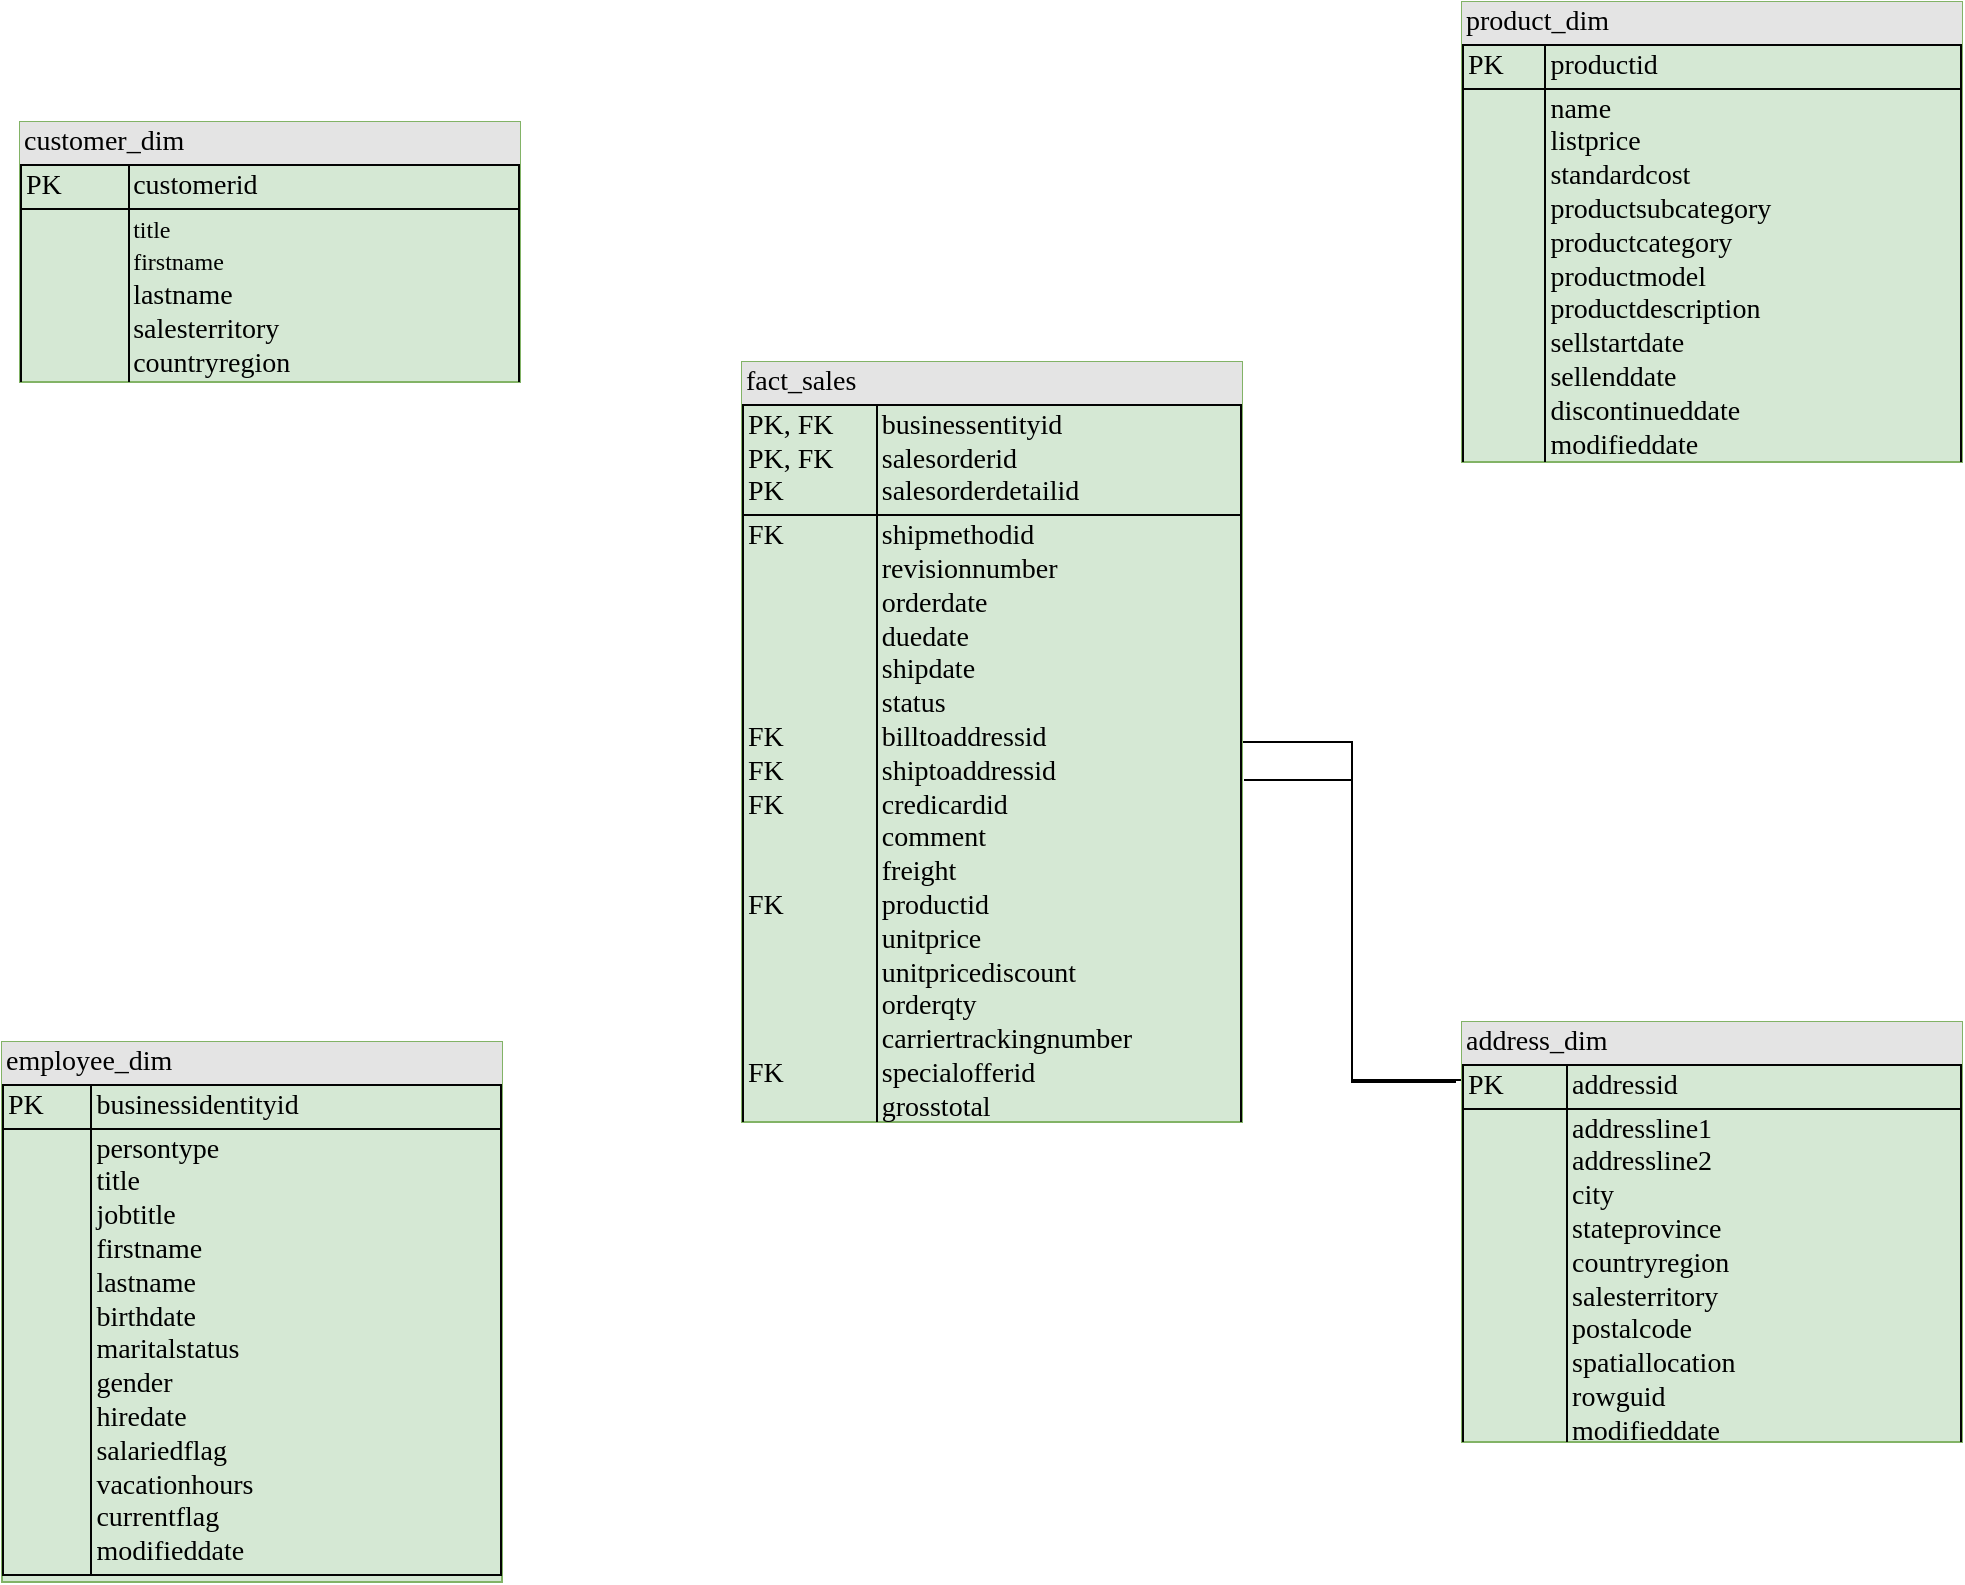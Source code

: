 <mxfile version="20.0.1" type="github" pages="6">
  <diagram id="7i2YXdxyDP5vVvok3a8F" name="dw_model">
    <mxGraphModel dx="1422" dy="793" grid="1" gridSize="10" guides="1" tooltips="1" connect="1" arrows="1" fold="1" page="1" pageScale="1" pageWidth="827" pageHeight="1169" math="0" shadow="0">
      <root>
        <mxCell id="0" />
        <mxCell id="1" parent="0" />
        <mxCell id="5mQe82SoM1vESO0pK0p1-2" style="edgeStyle=orthogonalEdgeStyle;rounded=0;orthogonalLoop=1;jettySize=auto;html=1;exitX=1;exitY=0.5;exitDx=0;exitDy=0;entryX=0.004;entryY=0.138;entryDx=0;entryDy=0;entryPerimeter=0;fontSize=14;startArrow=none;startFill=0;endArrow=none;endFill=0;" edge="1" parent="1" source="sbc65mdstv4Y8pkp117e-1" target="Qaw760M98UBKrnK3fbL7-1">
          <mxGeometry relative="1" as="geometry" />
        </mxCell>
        <mxCell id="5mQe82SoM1vESO0pK0p1-3" style="edgeStyle=orthogonalEdgeStyle;rounded=0;orthogonalLoop=1;jettySize=auto;html=1;exitX=1.004;exitY=0.55;exitDx=0;exitDy=0;entryX=-0.012;entryY=0.143;entryDx=0;entryDy=0;entryPerimeter=0;fontSize=14;startArrow=none;startFill=0;endArrow=none;endFill=0;exitPerimeter=0;" edge="1" parent="1" source="sbc65mdstv4Y8pkp117e-1" target="Qaw760M98UBKrnK3fbL7-1">
          <mxGeometry relative="1" as="geometry" />
        </mxCell>
        <mxCell id="sbc65mdstv4Y8pkp117e-1" value="&lt;div style=&quot;box-sizing: border-box; width: 100%; background: rgb(228, 228, 228); padding: 2px; font-size: 14px;&quot;&gt;fact_sales&lt;/div&gt;&lt;table border=&quot;1&quot; style=&quot;width: 100%; font-size: 14px; border: 1px solid rgb(3, 3, 3); border-collapse: collapse;&quot; cellpadding=&quot;2&quot; cellspacing=&quot;0&quot;&gt;&lt;tbody style=&quot;font-size: 14px;&quot;&gt;&lt;tr style=&quot;font-size: 14px;&quot;&gt;&lt;td style=&quot;font-size: 14px;&quot;&gt;PK, FK&lt;br&gt;PK, FK&lt;br&gt;PK&lt;/td&gt;&lt;td style=&quot;font-size: 14px;&quot;&gt;businessentityid&lt;br&gt;salesorderid&lt;br&gt;salesorderdetailid&lt;/td&gt;&lt;/tr&gt;&lt;tr style=&quot;font-size: 14px;&quot;&gt;&lt;td style=&quot;font-size: 14px;&quot;&gt;FK&lt;br&gt;&lt;br&gt;&lt;br&gt;&lt;br&gt;&lt;br&gt;&lt;br&gt;FK&lt;br&gt;FK&lt;br&gt;FK&lt;br&gt;&lt;br&gt;&lt;br&gt;FK&lt;br&gt;&lt;br&gt;&lt;br&gt;&lt;br&gt;&lt;br&gt;FK&lt;br&gt;&lt;br style=&quot;font-size: 14px;&quot;&gt;&lt;/td&gt;&lt;td style=&quot;font-size: 14px;&quot;&gt;shipmethodid&lt;br&gt;revisionnumber&lt;br&gt;orderdate&lt;br&gt;duedate&lt;br&gt;shipdate&lt;br&gt;status&lt;br&gt;billtoaddressid&lt;br&gt;shiptoaddressid&lt;br&gt;credicardid&lt;br&gt;comment&lt;br&gt;freight&lt;br&gt;productid&lt;br&gt;unitprice&lt;br&gt;unitpricediscount&lt;br&gt;orderqty&lt;br&gt;carriertrackingnumber&lt;br&gt;specialofferid&lt;br&gt;grosstotal&lt;/td&gt;&lt;/tr&gt;&lt;/tbody&gt;&lt;/table&gt;" style="verticalAlign=top;align=left;overflow=fill;html=1;rounded=0;shadow=0;comic=0;labelBackgroundColor=none;strokeWidth=1;fontFamily=Verdana;fontSize=14;fillColor=#d5e8d4;strokeColor=#82b366;" vertex="1" parent="1">
          <mxGeometry x="400" y="410" width="250" height="380" as="geometry" />
        </mxCell>
        <mxCell id="zA7OyIetKaLUHVpCnDL3-1" value="&lt;div style=&quot;box-sizing: border-box; width: 100%; background: rgb(228, 228, 228); padding: 2px; font-size: 14px;&quot;&gt;product_dim&lt;/div&gt;&lt;table border=&quot;1&quot; style=&quot;width: 100%; font-size: 14px; border: 1px solid rgb(3, 3, 3); border-collapse: collapse;&quot; cellpadding=&quot;2&quot; cellspacing=&quot;0&quot;&gt;&lt;tbody style=&quot;font-size: 14px;&quot;&gt;&lt;tr style=&quot;font-size: 14px;&quot;&gt;&lt;td style=&quot;font-size: 14px;&quot;&gt;PK&lt;/td&gt;&lt;td style=&quot;font-size: 14px;&quot;&gt;productid&lt;/td&gt;&lt;/tr&gt;&lt;tr style=&quot;font-size: 14px;&quot;&gt;&lt;td style=&quot;font-size: 14px;&quot;&gt;&lt;br style=&quot;font-size: 14px;&quot;&gt;&lt;/td&gt;&lt;td style=&quot;font-size: 14px;&quot;&gt;name&lt;br style=&quot;font-size: 14px;&quot;&gt;listprice&lt;br style=&quot;font-size: 14px;&quot;&gt;standardcost&lt;br style=&quot;font-size: 14px;&quot;&gt;productsubcategory&lt;br style=&quot;font-size: 14px;&quot;&gt;productcategory&lt;br style=&quot;font-size: 14px;&quot;&gt;productmodel&lt;br style=&quot;font-size: 14px;&quot;&gt;productdescription&lt;br style=&quot;font-size: 14px;&quot;&gt;sellstartdate&lt;br style=&quot;font-size: 14px;&quot;&gt;sellenddate&lt;br style=&quot;font-size: 14px;&quot;&gt;discontinueddate&lt;br style=&quot;font-size: 14px;&quot;&gt;modifieddate&lt;/td&gt;&lt;/tr&gt;&lt;/tbody&gt;&lt;/table&gt;" style="verticalAlign=top;align=left;overflow=fill;html=1;rounded=0;shadow=0;comic=0;labelBackgroundColor=none;strokeWidth=1;fontFamily=Verdana;fontSize=14;fillColor=#d5e8d4;strokeColor=#82b366;" vertex="1" parent="1">
          <mxGeometry x="760" y="230" width="250" height="230" as="geometry" />
        </mxCell>
        <mxCell id="Qaw760M98UBKrnK3fbL7-1" value="&lt;div style=&quot;box-sizing: border-box; width: 100%; background: rgb(228, 228, 228); padding: 2px; font-size: 14px;&quot;&gt;address_dim&lt;/div&gt;&lt;table border=&quot;1&quot; style=&quot;width: 100%; font-size: 14px; border: 1px solid rgb(3, 3, 3); border-collapse: collapse;&quot; cellpadding=&quot;2&quot; cellspacing=&quot;0&quot;&gt;&lt;tbody style=&quot;font-size: 14px;&quot;&gt;&lt;tr style=&quot;font-size: 14px;&quot;&gt;&lt;td style=&quot;font-size: 14px;&quot;&gt;PK&lt;/td&gt;&lt;td style=&quot;font-size: 14px;&quot;&gt;addressid&lt;/td&gt;&lt;/tr&gt;&lt;tr style=&quot;font-size: 14px;&quot;&gt;&lt;td style=&quot;font-size: 14px;&quot;&gt;&lt;br style=&quot;font-size: 14px;&quot;&gt;&lt;/td&gt;&lt;td style=&quot;font-size: 14px;&quot;&gt;&lt;span style=&quot;font-size: 14px;&quot;&gt;addressline1&lt;/span&gt;&lt;br style=&quot;font-size: 14px;&quot;&gt;&lt;span style=&quot;font-size: 14px;&quot;&gt;addressline2&lt;/span&gt;&lt;br style=&quot;font-size: 14px;&quot;&gt;&lt;span style=&quot;font-size: 14px;&quot;&gt;city&lt;/span&gt;&lt;br style=&quot;font-size: 14px;&quot;&gt;&lt;span style=&quot;font-size: 14px;&quot;&gt;stateprovince&lt;br style=&quot;font-size: 14px;&quot;&gt;&lt;/span&gt;countryregion&lt;br style=&quot;font-size: 14px;&quot;&gt;salesterritory&lt;br style=&quot;font-size: 14px;&quot;&gt;&lt;span style=&quot;font-size: 14px;&quot;&gt;postalcode&lt;/span&gt;&lt;br style=&quot;font-size: 14px;&quot;&gt;&lt;span style=&quot;font-size: 14px;&quot;&gt;spatiallocation&lt;/span&gt;&lt;br style=&quot;font-size: 14px;&quot;&gt;&lt;span style=&quot;font-size: 14px;&quot;&gt;rowguid&lt;/span&gt;&lt;br style=&quot;font-size: 14px;&quot;&gt;&lt;span style=&quot;font-size: 14px;&quot;&gt;modifieddate&lt;/span&gt;&lt;br style=&quot;font-size: 14px;&quot;&gt;&lt;/td&gt;&lt;/tr&gt;&lt;/tbody&gt;&lt;/table&gt;" style="verticalAlign=top;align=left;overflow=fill;html=1;rounded=0;shadow=0;comic=0;labelBackgroundColor=none;strokeWidth=1;fontFamily=Verdana;fontSize=14;fillColor=#d5e8d4;strokeColor=#82b366;" vertex="1" parent="1">
          <mxGeometry x="760" y="740" width="250" height="210" as="geometry" />
        </mxCell>
        <mxCell id="pqoxpvUDeU4lImLhK4yj-1" value="&lt;div style=&quot;box-sizing: border-box; width: 100%; background: rgb(228, 228, 228); padding: 2px; font-size: 14px;&quot;&gt;customer_dim&lt;/div&gt;&lt;table border=&quot;1&quot; style=&quot;width: 100%; font-size: 14px; border: 1px solid rgb(3, 3, 3); border-collapse: collapse;&quot; cellpadding=&quot;2&quot; cellspacing=&quot;0&quot;&gt;&lt;tbody style=&quot;font-size: 14px;&quot;&gt;&lt;tr style=&quot;font-size: 14px;&quot;&gt;&lt;td style=&quot;font-size: 14px;&quot;&gt;PK&lt;/td&gt;&lt;td style=&quot;font-size: 14px;&quot;&gt;customerid&lt;br&gt;&lt;/td&gt;&lt;/tr&gt;&lt;tr style=&quot;font-size: 14px;&quot;&gt;&lt;td style=&quot;font-size: 14px;&quot;&gt;&lt;br style=&quot;font-size: 14px;&quot;&gt;&lt;/td&gt;&lt;td style=&quot;font-size: 14px;&quot;&gt;&lt;span style=&quot;font-size: 12px;&quot;&gt;title&lt;br&gt;firstname&lt;br&gt;&lt;/span&gt;lastname&lt;br&gt;salesterritory&lt;br&gt;countryregion&lt;br&gt;&lt;/td&gt;&lt;/tr&gt;&lt;/tbody&gt;&lt;/table&gt;" style="verticalAlign=top;align=left;overflow=fill;html=1;rounded=0;shadow=0;comic=0;labelBackgroundColor=none;strokeWidth=1;fontFamily=Verdana;fontSize=14;fillColor=#d5e8d4;strokeColor=#82b366;" vertex="1" parent="1">
          <mxGeometry x="39" y="290" width="250" height="130" as="geometry" />
        </mxCell>
        <mxCell id="5mQe82SoM1vESO0pK0p1-1" value="&lt;div style=&quot;box-sizing: border-box; width: 100%; background: rgb(228, 228, 228); padding: 2px; font-size: 14px;&quot;&gt;employee_dim&lt;/div&gt;&lt;table border=&quot;1&quot; style=&quot;width: 100%; font-size: 14px; border: 1px solid rgb(3, 3, 3); border-collapse: collapse;&quot; cellpadding=&quot;2&quot; cellspacing=&quot;0&quot;&gt;&lt;tbody style=&quot;font-size: 14px;&quot;&gt;&lt;tr style=&quot;font-size: 14px;&quot;&gt;&lt;td style=&quot;font-size: 14px;&quot;&gt;PK&lt;/td&gt;&lt;td style=&quot;font-size: 14px;&quot;&gt;businessidentityid&lt;/td&gt;&lt;/tr&gt;&lt;tr style=&quot;font-size: 14px;&quot;&gt;&lt;td style=&quot;font-size: 14px;&quot;&gt;&lt;br style=&quot;font-size: 14px;&quot;&gt;&lt;/td&gt;&lt;td style=&quot;font-size: 14px;&quot;&gt;persontype&lt;br&gt;title&lt;br&gt;jobtitle&lt;br&gt;firstname&lt;br&gt;lastname&lt;br&gt;birthdate&lt;br&gt;maritalstatus&lt;br&gt;gender&lt;br&gt;hiredate&lt;br&gt;salariedflag&lt;br&gt;vacationhours&lt;br&gt;currentflag&lt;br&gt;modifieddate&lt;/td&gt;&lt;/tr&gt;&lt;/tbody&gt;&lt;/table&gt;" style="verticalAlign=top;align=left;overflow=fill;html=1;rounded=0;shadow=0;comic=0;labelBackgroundColor=none;strokeWidth=1;fontFamily=Verdana;fontSize=14;fillColor=#d5e8d4;strokeColor=#82b366;" vertex="1" parent="1">
          <mxGeometry x="30" y="750" width="250" height="270" as="geometry" />
        </mxCell>
      </root>
    </mxGraphModel>
  </diagram>
  <diagram id="f673il35fjjtFXYGMTFK" name="sales_fact_model">
    <mxGraphModel dx="1422" dy="793" grid="1" gridSize="10" guides="1" tooltips="1" connect="1" arrows="1" fold="1" page="1" pageScale="1" pageWidth="827" pageHeight="1169" math="0" shadow="0">
      <root>
        <mxCell id="0" />
        <mxCell id="1" parent="0" />
        <mxCell id="kdSiMN_LDuRxoqMP1NfE-3" style="edgeStyle=orthogonalEdgeStyle;rounded=0;orthogonalLoop=1;jettySize=auto;html=1;exitX=1.014;exitY=0.11;exitDx=0;exitDy=0;entryX=0.005;entryY=0.215;entryDx=0;entryDy=0;entryPerimeter=0;fontSize=14;startArrow=none;startFill=0;endArrow=none;endFill=0;exitPerimeter=0;" edge="1" parent="1" source="kdSiMN_LDuRxoqMP1NfE-1" target="kdSiMN_LDuRxoqMP1NfE-2">
          <mxGeometry relative="1" as="geometry" />
        </mxCell>
        <mxCell id="kdSiMN_LDuRxoqMP1NfE-1" value="&lt;div style=&quot;box-sizing: border-box ; width: 100% ; background: #e4e4e4 ; padding: 2px&quot;&gt;sales.salesorderheader&lt;/div&gt;&lt;table border=&quot;1&quot; style=&quot;width: 100%; font-size: 1em; border: 1px solid rgb(3, 3, 3); border-collapse: collapse;&quot; cellpadding=&quot;2&quot; cellspacing=&quot;0&quot;&gt;&lt;tbody&gt;&lt;tr&gt;&lt;td&gt;PK, FK&lt;br&gt;PK&lt;/td&gt;&lt;td&gt;businessentityid&lt;br&gt;salesorderid&lt;/td&gt;&lt;/tr&gt;&lt;tr&gt;&lt;td&gt;FK&lt;br&gt;&lt;br&gt;&lt;br&gt;&lt;br&gt;&lt;br&gt;&lt;br&gt;&lt;br&gt;&lt;br&gt;&lt;br&gt;&lt;br&gt;FK&lt;br&gt;FK&lt;br&gt;FK&lt;br&gt;FK&lt;br&gt;&lt;br&gt;FK&lt;br&gt;&lt;br&gt;&lt;br&gt;&lt;br&gt;&lt;br&gt;&lt;br&gt;&lt;br&gt;&lt;br&gt;&lt;/td&gt;&lt;td&gt;shipmethodid&lt;br&gt;revisionnumber&lt;br&gt;orderdate&lt;br&gt;duedate&lt;br&gt;shipdate&lt;br&gt;status&lt;br&gt;onlineorderflag&lt;br&gt;salesordernumber&lt;br&gt;purchaseordernumber&lt;br&gt;accountnumber&lt;br&gt;territoryid&lt;br&gt;billtoaddressid&lt;br&gt;shiptoaddressid&lt;br&gt;creditcardid&lt;br&gt;creditcardapprovalcode&lt;br&gt;currencyrateid&lt;br&gt;subtotal&lt;br&gt;taxamt&lt;br&gt;freight&lt;br&gt;totaldue&lt;br&gt;comment&lt;br&gt;rowguid&lt;br&gt;modifieddate&lt;/td&gt;&lt;/tr&gt;&lt;/tbody&gt;&lt;/table&gt;" style="verticalAlign=top;align=left;overflow=fill;html=1;rounded=0;shadow=0;comic=0;labelBackgroundColor=none;strokeWidth=1;fontFamily=Verdana;fontSize=12;strokeColor=#141414;" vertex="1" parent="1">
          <mxGeometry x="130" y="40" width="220" height="390" as="geometry" />
        </mxCell>
        <mxCell id="kdSiMN_LDuRxoqMP1NfE-2" value="&lt;div style=&quot;box-sizing: border-box ; width: 100% ; background: #e4e4e4 ; padding: 2px&quot;&gt;sales.salesorderdetail&lt;/div&gt;&lt;table border=&quot;1&quot; style=&quot;width: 100%; font-size: 1em; border: 1px solid rgb(3, 3, 3); border-collapse: collapse;&quot; cellpadding=&quot;2&quot; cellspacing=&quot;0&quot;&gt;&lt;tbody&gt;&lt;tr&gt;&lt;td&gt;PK, FK&lt;br&gt;PK&lt;br&gt;PK&lt;/td&gt;&lt;td&gt;businessentityid&lt;br&gt;salesorderid&lt;br&gt;salesorderdetailid&lt;/td&gt;&lt;/tr&gt;&lt;tr&gt;&lt;td&gt;&lt;br&gt;&lt;br&gt;FK&lt;br&gt;FK&lt;br&gt;&lt;br&gt;&lt;br&gt;&lt;br&gt;&lt;br&gt;&lt;br&gt;&lt;/td&gt;&lt;td&gt;carriertrackingnumber&lt;br&gt;orderqty&lt;br&gt;productid&lt;br&gt;specialofferid&lt;br&gt;unitprice&lt;br&gt;unitpricediscount&lt;br&gt;linetotal&lt;br&gt;rowguid&lt;br&gt;modifieddate&lt;/td&gt;&lt;/tr&gt;&lt;/tbody&gt;&lt;/table&gt;" style="verticalAlign=top;align=left;overflow=fill;html=1;rounded=0;shadow=0;comic=0;labelBackgroundColor=none;strokeWidth=1;fontFamily=Verdana;fontSize=12;strokeColor=#141414;" vertex="1" parent="1">
          <mxGeometry x="454" y="40" width="220" height="200" as="geometry" />
        </mxCell>
        <mxCell id="muc1ND_pfqGxMSMx3n1H-1" value="" style="shape=flexArrow;endArrow=classic;html=1;rounded=0;endWidth=64;endSize=26;width=106;fillColor=#dae8fc;strokeColor=#6c8ebf;" edge="1" parent="1">
          <mxGeometry width="50" height="50" relative="1" as="geometry">
            <mxPoint x="420" y="380" as="sourcePoint" />
            <mxPoint x="420" y="520" as="targetPoint" />
          </mxGeometry>
        </mxCell>
        <mxCell id="muc1ND_pfqGxMSMx3n1H-2" value="Denormalization" style="edgeLabel;html=1;align=center;verticalAlign=middle;resizable=0;points=[];fontSize=14;labelBackgroundColor=none;" vertex="1" connectable="0" parent="muc1ND_pfqGxMSMx3n1H-1">
          <mxGeometry x="-0.329" y="-7" relative="1" as="geometry">
            <mxPoint x="8" y="-7" as="offset" />
          </mxGeometry>
        </mxCell>
        <mxCell id="3E9XdY5ioY6PUKBJ5uAE-1" value="&lt;div style=&quot;box-sizing: border-box; width: 100%; background: rgb(228, 228, 228); padding: 2px; font-size: 14px;&quot;&gt;fact_sales&lt;/div&gt;&lt;table border=&quot;1&quot; style=&quot;width: 100%; font-size: 14px; border: 1px solid rgb(3, 3, 3); border-collapse: collapse;&quot; cellpadding=&quot;2&quot; cellspacing=&quot;0&quot;&gt;&lt;tbody style=&quot;font-size: 14px;&quot;&gt;&lt;tr style=&quot;font-size: 14px;&quot;&gt;&lt;td style=&quot;font-size: 14px;&quot;&gt;PK, FK&lt;br&gt;PK, FK&lt;br&gt;PK&lt;/td&gt;&lt;td style=&quot;font-size: 14px;&quot;&gt;businessentityid&lt;br&gt;salesorderid&lt;br&gt;salesorderdetailid&lt;/td&gt;&lt;/tr&gt;&lt;tr style=&quot;font-size: 14px;&quot;&gt;&lt;td style=&quot;font-size: 14px;&quot;&gt;FK&lt;br&gt;&lt;br&gt;&lt;br&gt;&lt;br&gt;&lt;br&gt;&lt;br&gt;FK&lt;br&gt;FK&lt;br&gt;FK&lt;br&gt;FK&lt;br&gt;&lt;br&gt;&lt;br&gt;FK&lt;br&gt;&lt;br&gt;&lt;br&gt;&lt;br&gt;&lt;br&gt;FK&lt;br&gt;&lt;br style=&quot;font-size: 14px;&quot;&gt;&lt;/td&gt;&lt;td style=&quot;font-size: 14px;&quot;&gt;shipmethodid&lt;br&gt;revisionnumber&lt;br&gt;orderdate&lt;br&gt;duedate&lt;br&gt;shipdate&lt;br&gt;status&lt;br&gt;territoryid&lt;br&gt;billtoaddressid&lt;br&gt;shiptoaddressid&lt;br&gt;credicardid&lt;br&gt;comment&lt;br&gt;freight&lt;br&gt;productid&lt;br&gt;unitprice&lt;br&gt;unitpricediscount&lt;br&gt;orderqty&lt;br&gt;carriertrackingnumber&lt;br&gt;specialofferid&lt;br&gt;grosstotal&lt;/td&gt;&lt;/tr&gt;&lt;/tbody&gt;&lt;/table&gt;" style="verticalAlign=top;align=left;overflow=fill;html=1;rounded=0;shadow=0;comic=0;labelBackgroundColor=none;strokeWidth=1;fontFamily=Verdana;fontSize=14;fillColor=#d5e8d4;strokeColor=#82b366;" vertex="1" parent="1">
          <mxGeometry x="289" y="580" width="250" height="400" as="geometry" />
        </mxCell>
      </root>
    </mxGraphModel>
  </diagram>
  <diagram name="product_denormalization" id="2ca16b54-16f6-2749-3443-fa8db7711227">
    <mxGraphModel dx="1422" dy="793" grid="1" gridSize="10" guides="1" tooltips="1" connect="1" arrows="1" fold="1" page="1" pageScale="1" pageWidth="1100" pageHeight="850" background="none" math="0" shadow="0">
      <root>
        <mxCell id="0" />
        <mxCell id="1" parent="0" />
        <mxCell id="jCXSHF31f1DGIERjWWqb-10" style="edgeStyle=orthogonalEdgeStyle;rounded=0;orthogonalLoop=1;jettySize=auto;html=1;exitX=1;exitY=0.75;exitDx=0;exitDy=0;entryX=0;entryY=0.25;entryDx=0;entryDy=0;startArrow=ERmany;startFill=0;endArrow=none;endFill=0;" parent="1" source="2ed32ef02a7f4228-8" target="jCXSHF31f1DGIERjWWqb-9" edge="1">
          <mxGeometry relative="1" as="geometry" />
        </mxCell>
        <mxCell id="jCXSHF31f1DGIERjWWqb-17" value="" style="edgeStyle=orthogonalEdgeStyle;rounded=0;orthogonalLoop=1;jettySize=auto;html=1;startArrow=ERmany;startFill=0;endArrow=none;endFill=0;exitX=1.009;exitY=0.779;exitDx=0;exitDy=0;exitPerimeter=0;entryX=-0.018;entryY=0.077;entryDx=0;entryDy=0;entryPerimeter=0;" parent="1" source="2ed32ef02a7f4228-8" target="jCXSHF31f1DGIERjWWqb-16" edge="1">
          <mxGeometry relative="1" as="geometry" />
        </mxCell>
        <mxCell id="2ed32ef02a7f4228-8" value="&lt;div style=&quot;box-sizing: border-box ; width: 100% ; background: #e4e4e4 ; padding: 2px&quot;&gt;production.product&lt;/div&gt;&lt;table border=&quot;1&quot; style=&quot;width: 100%; font-size: 1em; border: 1px solid rgb(3, 3, 3); border-collapse: collapse;&quot; cellpadding=&quot;2&quot; cellspacing=&quot;0&quot;&gt;&lt;tbody&gt;&lt;tr&gt;&lt;td&gt;PK&lt;/td&gt;&lt;td&gt;productid&lt;/td&gt;&lt;/tr&gt;&lt;tr&gt;&lt;td&gt;&lt;br&gt;&lt;br&gt;&lt;br&gt;&lt;br&gt;&lt;br&gt;&lt;br&gt;FK&lt;br&gt;FK&lt;br&gt;&lt;br&gt;&lt;br&gt;&lt;br&gt;&lt;br&gt;FK&lt;br&gt;FK&lt;/td&gt;&lt;td&gt;name&lt;br&gt;productnumber&lt;br&gt;makeflag&lt;br&gt;finishedgoodsflag&lt;br&gt;color&lt;br&gt;safetystocklevel&lt;br&gt;reorderpoint&lt;br&gt;standardcost&lt;br&gt;listprice&lt;br&gt;size&lt;br&gt;weight&lt;br&gt;sizeunitmeasurecode&lt;br&gt;weightunitmeasurecode&lt;br&gt;daystomanufacture&lt;br&gt;productline&lt;br&gt;class&lt;br&gt;style&lt;br&gt;productsubcategoryid&lt;br&gt;productmodelid&lt;br&gt;sellstartdate&lt;br&gt;sellenddate&lt;br&gt;discontinueddate&lt;br&gt;rowguid&lt;br&gt;modifieddate&lt;/td&gt;&lt;/tr&gt;&lt;/tbody&gt;&lt;/table&gt;" style="verticalAlign=top;align=left;overflow=fill;html=1;rounded=0;shadow=0;comic=0;labelBackgroundColor=none;strokeWidth=1;fontFamily=Verdana;fontSize=12;strokeColor=#141414;" parent="1" vertex="1">
          <mxGeometry y="110" width="220" height="390" as="geometry" />
        </mxCell>
        <mxCell id="jCXSHF31f1DGIERjWWqb-14" value="" style="edgeStyle=orthogonalEdgeStyle;rounded=0;orthogonalLoop=1;jettySize=auto;html=1;startArrow=ERmany;startFill=0;endArrow=none;endFill=0;entryX=0;entryY=0.25;entryDx=0;entryDy=0;exitX=0;exitY=0.5;exitDx=0;exitDy=0;" parent="1" source="jCXSHF31f1DGIERjWWqb-9" target="jCXSHF31f1DGIERjWWqb-13" edge="1">
          <mxGeometry relative="1" as="geometry" />
        </mxCell>
        <mxCell id="jCXSHF31f1DGIERjWWqb-9" value="&lt;div style=&quot;box-sizing: border-box ; width: 100% ; background: #e4e4e4 ; padding: 2px&quot;&gt;production.productsubcategory&lt;/div&gt;&lt;table border=&quot;1&quot; style=&quot;width: 100%; font-size: 1em; border: 1px solid rgb(3, 3, 3); border-collapse: collapse;&quot; cellpadding=&quot;2&quot; cellspacing=&quot;0&quot;&gt;&lt;tbody&gt;&lt;tr&gt;&lt;td&gt;PK&lt;/td&gt;&lt;td&gt;productsubcategoryid&lt;/td&gt;&lt;/tr&gt;&lt;tr&gt;&lt;td&gt;FK&lt;br&gt;&lt;br&gt;&lt;br&gt;&lt;br&gt;&lt;/td&gt;&lt;td&gt;productcategoryid&lt;br&gt;name&lt;br&gt;rowguid&lt;br&gt;modifieddate&lt;/td&gt;&lt;/tr&gt;&lt;/tbody&gt;&lt;/table&gt;" style="verticalAlign=top;align=left;overflow=fill;html=1;rounded=0;shadow=0;comic=0;labelBackgroundColor=none;strokeWidth=1;fontFamily=Verdana;fontSize=12;strokeColor=#141414;" parent="1" vertex="1">
          <mxGeometry x="280" y="160" width="160" height="100" as="geometry" />
        </mxCell>
        <mxCell id="jCXSHF31f1DGIERjWWqb-13" value="&lt;div style=&quot;box-sizing: border-box ; width: 100% ; background: #e4e4e4 ; padding: 2px&quot;&gt;production.productcategory&lt;/div&gt;&lt;table border=&quot;1&quot; style=&quot;width: 100%; font-size: 1em; border: 1px solid rgb(3, 3, 3); border-collapse: collapse;&quot; cellpadding=&quot;2&quot; cellspacing=&quot;0&quot;&gt;&lt;tbody&gt;&lt;tr&gt;&lt;td&gt;PK&lt;/td&gt;&lt;td&gt;productcategoryid&lt;/td&gt;&lt;/tr&gt;&lt;tr&gt;&lt;td&gt;&lt;br&gt;&lt;/td&gt;&lt;td&gt;name&lt;br&gt;rowguid&lt;br&gt;modifieddate&lt;/td&gt;&lt;/tr&gt;&lt;/tbody&gt;&lt;/table&gt;" style="verticalAlign=top;align=left;overflow=fill;html=1;rounded=0;shadow=0;comic=0;labelBackgroundColor=none;strokeWidth=1;fontFamily=Verdana;fontSize=12;strokeColor=#141414;" parent="1" vertex="1">
          <mxGeometry x="280" y="280" width="160" height="90" as="geometry" />
        </mxCell>
        <mxCell id="jCXSHF31f1DGIERjWWqb-23" style="edgeStyle=orthogonalEdgeStyle;rounded=0;orthogonalLoop=1;jettySize=auto;html=1;exitX=0;exitY=0.5;exitDx=0;exitDy=0;entryX=0.5;entryY=0;entryDx=0;entryDy=0;startArrow=none;startFill=0;endArrow=ERmany;endFill=0;" parent="1" source="jCXSHF31f1DGIERjWWqb-16" target="jCXSHF31f1DGIERjWWqb-18" edge="1">
          <mxGeometry relative="1" as="geometry" />
        </mxCell>
        <mxCell id="jCXSHF31f1DGIERjWWqb-16" value="&lt;div style=&quot;box-sizing: border-box ; width: 100% ; background: #e4e4e4 ; padding: 2px&quot;&gt;production.productmodel&lt;/div&gt;&lt;table border=&quot;1&quot; style=&quot;width: 100%; font-size: 1em; border: 1px solid rgb(3, 3, 3); border-collapse: collapse;&quot; cellpadding=&quot;2&quot; cellspacing=&quot;0&quot;&gt;&lt;tbody&gt;&lt;tr&gt;&lt;td&gt;PK&lt;/td&gt;&lt;td&gt;productmodelid&lt;/td&gt;&lt;/tr&gt;&lt;tr&gt;&lt;td&gt;&lt;br&gt;&lt;/td&gt;&lt;td&gt;name&lt;br&gt;catalogdescription&lt;br&gt;instructions&lt;br&gt;rowguid&lt;br&gt;modifieddate&lt;/td&gt;&lt;/tr&gt;&lt;/tbody&gt;&lt;/table&gt;" style="verticalAlign=top;align=left;overflow=fill;html=1;rounded=0;shadow=0;comic=0;labelBackgroundColor=none;strokeWidth=1;fontFamily=Verdana;fontSize=12;strokeColor=#141414;" parent="1" vertex="1">
          <mxGeometry x="260" y="450" width="220" height="110" as="geometry" />
        </mxCell>
        <mxCell id="jCXSHF31f1DGIERjWWqb-25" value="" style="edgeStyle=orthogonalEdgeStyle;rounded=0;orthogonalLoop=1;jettySize=auto;html=1;startArrow=none;startFill=0;endArrow=ERmany;endFill=0;" parent="1" source="jCXSHF31f1DGIERjWWqb-18" target="jCXSHF31f1DGIERjWWqb-24" edge="1">
          <mxGeometry relative="1" as="geometry" />
        </mxCell>
        <mxCell id="jCXSHF31f1DGIERjWWqb-18" value="&lt;div style=&quot;box-sizing: border-box ; width: 100% ; background: #e4e4e4 ; padding: 2px&quot;&gt;production.productmodelproductdescriptionculture&lt;/div&gt;&lt;table border=&quot;1&quot; style=&quot;width: 100%; font-size: 1em; border: 1px solid rgb(3, 3, 3); border-collapse: collapse;&quot; cellpadding=&quot;2&quot; cellspacing=&quot;0&quot;&gt;&lt;tbody&gt;&lt;tr&gt;&lt;td&gt;PK&lt;br&gt;PK&lt;br&gt;PK&lt;/td&gt;&lt;td&gt;productmodelid&lt;br&gt;productdescriptionid&lt;br&gt;cultureid&lt;/td&gt;&lt;/tr&gt;&lt;tr&gt;&lt;td&gt;&lt;br&gt;&lt;/td&gt;&lt;td&gt;modifieddate&lt;/td&gt;&lt;/tr&gt;&lt;/tbody&gt;&lt;/table&gt;" style="verticalAlign=top;align=left;overflow=fill;html=1;rounded=0;shadow=0;comic=0;labelBackgroundColor=none;strokeWidth=1;fontFamily=Verdana;fontSize=12;strokeColor=#141414;" parent="1" vertex="1">
          <mxGeometry x="20" y="580" width="260" height="90" as="geometry" />
        </mxCell>
        <mxCell id="jCXSHF31f1DGIERjWWqb-24" value="&lt;div style=&quot;box-sizing: border-box ; width: 100% ; background: #e4e4e4 ; padding: 2px&quot;&gt;production.productdescription&lt;/div&gt;&lt;table border=&quot;1&quot; style=&quot;width: 100%; font-size: 1em; border: 1px solid rgb(3, 3, 3); border-collapse: collapse;&quot; cellpadding=&quot;2&quot; cellspacing=&quot;0&quot;&gt;&lt;tbody&gt;&lt;tr&gt;&lt;td&gt;PK&lt;br&gt;&lt;/td&gt;&lt;td&gt;productdescriptionid&lt;br&gt;&lt;/td&gt;&lt;/tr&gt;&lt;tr&gt;&lt;td&gt;&lt;br&gt;&lt;/td&gt;&lt;td&gt;description&lt;br&gt;rowguid&lt;br&gt;modifieddate&lt;/td&gt;&lt;/tr&gt;&lt;/tbody&gt;&lt;/table&gt;" style="verticalAlign=top;align=left;overflow=fill;html=1;rounded=0;shadow=0;comic=0;labelBackgroundColor=none;strokeWidth=1;fontFamily=Verdana;fontSize=12;strokeColor=#141414;" parent="1" vertex="1">
          <mxGeometry x="20" y="720" width="260" height="90" as="geometry" />
        </mxCell>
        <mxCell id="jCXSHF31f1DGIERjWWqb-26" value="" style="shape=flexArrow;endArrow=classic;html=1;rounded=0;endWidth=56;endSize=21.67;width=44;fillColor=#dae8fc;strokeColor=#6c8ebf;" parent="1" edge="1">
          <mxGeometry width="50" height="50" relative="1" as="geometry">
            <mxPoint x="510" y="425" as="sourcePoint" />
            <mxPoint x="680" y="425" as="targetPoint" />
          </mxGeometry>
        </mxCell>
        <mxCell id="jCXSHF31f1DGIERjWWqb-27" value="Denormalization" style="edgeLabel;html=1;align=center;verticalAlign=middle;resizable=0;points=[];fontSize=14;labelBackgroundColor=none;" parent="jCXSHF31f1DGIERjWWqb-26" vertex="1" connectable="0">
          <mxGeometry x="-0.329" y="-7" relative="1" as="geometry">
            <mxPoint x="13" y="-7" as="offset" />
          </mxGeometry>
        </mxCell>
        <mxCell id="jCXSHF31f1DGIERjWWqb-28" value="&lt;div style=&quot;box-sizing: border-box; width: 100%; background: rgb(228, 228, 228); padding: 2px; font-size: 14px;&quot;&gt;product_dim&lt;/div&gt;&lt;table border=&quot;1&quot; style=&quot;width: 100%; font-size: 14px; border: 1px solid rgb(3, 3, 3); border-collapse: collapse;&quot; cellpadding=&quot;2&quot; cellspacing=&quot;0&quot;&gt;&lt;tbody style=&quot;font-size: 14px;&quot;&gt;&lt;tr style=&quot;font-size: 14px;&quot;&gt;&lt;td style=&quot;font-size: 14px;&quot;&gt;PK&lt;/td&gt;&lt;td style=&quot;font-size: 14px;&quot;&gt;productid&lt;/td&gt;&lt;/tr&gt;&lt;tr style=&quot;font-size: 14px;&quot;&gt;&lt;td style=&quot;font-size: 14px;&quot;&gt;&lt;br style=&quot;font-size: 14px;&quot;&gt;&lt;/td&gt;&lt;td style=&quot;font-size: 14px;&quot;&gt;name&lt;br style=&quot;font-size: 14px;&quot;&gt;listprice&lt;br style=&quot;font-size: 14px;&quot;&gt;standardcost&lt;br style=&quot;font-size: 14px;&quot;&gt;productsubcategory&lt;br style=&quot;font-size: 14px;&quot;&gt;productcategory&lt;br style=&quot;font-size: 14px;&quot;&gt;productmodel&lt;br style=&quot;font-size: 14px;&quot;&gt;productdescription&lt;br style=&quot;font-size: 14px;&quot;&gt;sellstartdate&lt;br style=&quot;font-size: 14px;&quot;&gt;sellenddate&lt;br style=&quot;font-size: 14px;&quot;&gt;discontinueddate&lt;br style=&quot;font-size: 14px;&quot;&gt;modifieddate&lt;/td&gt;&lt;/tr&gt;&lt;/tbody&gt;&lt;/table&gt;" style="verticalAlign=top;align=left;overflow=fill;html=1;rounded=0;shadow=0;comic=0;labelBackgroundColor=none;strokeWidth=1;fontFamily=Verdana;fontSize=14;fillColor=#d5e8d4;strokeColor=#82b366;" parent="1" vertex="1">
          <mxGeometry x="760" y="320" width="250" height="230" as="geometry" />
        </mxCell>
      </root>
    </mxGraphModel>
  </diagram>
  <diagram id="XpHY0wRuotrye-SUJkQV" name="address_denormalization">
    <mxGraphModel dx="1422" dy="793" grid="1" gridSize="10" guides="1" tooltips="1" connect="1" arrows="1" fold="1" page="1" pageScale="1" pageWidth="827" pageHeight="1169" math="0" shadow="0">
      <root>
        <mxCell id="0" />
        <mxCell id="1" parent="0" />
        <mxCell id="wPbMt9cMxpNVU8BOEHsN-2" value="" style="edgeStyle=orthogonalEdgeStyle;rounded=0;orthogonalLoop=1;jettySize=auto;html=1;exitX=1.005;exitY=0.575;exitDx=0;exitDy=0;exitPerimeter=0;endArrow=none;endFill=0;startArrow=ERmany;startFill=0;" edge="1" parent="1" source="7471SvFqqQG7SneJkpLM-1" target="wPbMt9cMxpNVU8BOEHsN-1">
          <mxGeometry relative="1" as="geometry">
            <mxPoint x="240" y="340" as="targetPoint" />
            <Array as="points">
              <mxPoint x="270" y="212" />
              <mxPoint x="270" y="340" />
            </Array>
          </mxGeometry>
        </mxCell>
        <mxCell id="7471SvFqqQG7SneJkpLM-1" value="&lt;div style=&quot;box-sizing: border-box ; width: 100% ; background: #e4e4e4 ; padding: 2px&quot;&gt;person.address&lt;/div&gt;&lt;table border=&quot;1&quot; style=&quot;width: 100%; font-size: 1em; border: 1px solid rgb(3, 3, 3); border-collapse: collapse;&quot; cellpadding=&quot;2&quot; cellspacing=&quot;0&quot;&gt;&lt;tbody&gt;&lt;tr&gt;&lt;td&gt;PK&lt;/td&gt;&lt;td&gt;adressid&lt;/td&gt;&lt;/tr&gt;&lt;tr&gt;&lt;td&gt;FK&lt;br&gt;&lt;br&gt;&lt;/td&gt;&lt;td&gt;addressline1&lt;br&gt;addressline2&lt;br&gt;city&lt;br&gt;stateprovinceid&lt;br&gt;postalcode&lt;br&gt;spatiallocation&lt;br&gt;rowguid&lt;br&gt;modifieddate&lt;/td&gt;&lt;/tr&gt;&lt;/tbody&gt;&lt;/table&gt;" style="verticalAlign=top;align=left;overflow=fill;html=1;rounded=0;shadow=0;comic=0;labelBackgroundColor=none;strokeWidth=1;fontFamily=Verdana;fontSize=12;strokeColor=#141414;" vertex="1" parent="1">
          <mxGeometry x="10" y="120" width="220" height="160" as="geometry" />
        </mxCell>
        <mxCell id="wPbMt9cMxpNVU8BOEHsN-4" value="" style="edgeStyle=orthogonalEdgeStyle;rounded=0;orthogonalLoop=1;jettySize=auto;html=1;startArrow=ERmany;startFill=0;endArrow=none;endFill=0;exitX=1;exitY=0.5;exitDx=0;exitDy=0;entryX=1.009;entryY=0.414;entryDx=0;entryDy=0;entryPerimeter=0;" edge="1" parent="1" source="wPbMt9cMxpNVU8BOEHsN-1" target="wPbMt9cMxpNVU8BOEHsN-3">
          <mxGeometry relative="1" as="geometry">
            <mxPoint x="250" y="510" as="targetPoint" />
            <Array as="points">
              <mxPoint x="250" y="380" />
              <mxPoint x="250" y="497" />
              <mxPoint x="232" y="497" />
            </Array>
          </mxGeometry>
        </mxCell>
        <mxCell id="wPbMt9cMxpNVU8BOEHsN-7" value="" style="edgeStyle=orthogonalEdgeStyle;rounded=0;orthogonalLoop=1;jettySize=auto;html=1;startArrow=ERmany;startFill=0;endArrow=none;endFill=0;exitX=1;exitY=0.75;exitDx=0;exitDy=0;entryX=1.005;entryY=0.193;entryDx=0;entryDy=0;entryPerimeter=0;" edge="1" parent="1" source="wPbMt9cMxpNVU8BOEHsN-1" target="wPbMt9cMxpNVU8BOEHsN-6">
          <mxGeometry relative="1" as="geometry">
            <Array as="points">
              <mxPoint x="270" y="415" />
              <mxPoint x="270" y="587" />
            </Array>
          </mxGeometry>
        </mxCell>
        <mxCell id="wPbMt9cMxpNVU8BOEHsN-1" value="&lt;div style=&quot;box-sizing: border-box ; width: 100% ; background: #e4e4e4 ; padding: 2px&quot;&gt;person.stateprovince&lt;/div&gt;&lt;table border=&quot;1&quot; style=&quot;width: 100%; font-size: 1em; border: 1px solid rgb(3, 3, 3); border-collapse: collapse;&quot; cellpadding=&quot;2&quot; cellspacing=&quot;0&quot;&gt;&lt;tbody&gt;&lt;tr&gt;&lt;td&gt;PK&lt;/td&gt;&lt;td&gt;stateprovinceid&lt;/td&gt;&lt;/tr&gt;&lt;tr&gt;&lt;td&gt;FK&lt;br&gt;&lt;br&gt;&lt;br&gt;FK&lt;br&gt;&lt;br&gt;&lt;/td&gt;&lt;td&gt;stateprovincecode&lt;br&gt;countryregioncode&lt;br&gt;isonlystateprovinceflag&lt;br&gt;name&lt;br&gt;territoryid&lt;br&gt;rowguid&lt;br&gt;modifieddate&lt;/td&gt;&lt;/tr&gt;&lt;/tbody&gt;&lt;/table&gt;" style="verticalAlign=top;align=left;overflow=fill;html=1;rounded=0;shadow=0;comic=0;labelBackgroundColor=none;strokeWidth=1;fontFamily=Verdana;fontSize=12;strokeColor=#141414;" vertex="1" parent="1">
          <mxGeometry x="10" y="310" width="220" height="140" as="geometry" />
        </mxCell>
        <mxCell id="wPbMt9cMxpNVU8BOEHsN-3" value="&lt;div style=&quot;box-sizing: border-box ; width: 100% ; background: #e4e4e4 ; padding: 2px&quot;&gt;person.countryregion&lt;/div&gt;&lt;table border=&quot;1&quot; style=&quot;width: 100%; font-size: 1em; border: 1px solid rgb(3, 3, 3); border-collapse: collapse;&quot; cellpadding=&quot;2&quot; cellspacing=&quot;0&quot;&gt;&lt;tbody&gt;&lt;tr&gt;&lt;td&gt;PK&lt;/td&gt;&lt;td&gt;countryregioncode&lt;/td&gt;&lt;/tr&gt;&lt;tr&gt;&lt;td&gt;&lt;br&gt;&lt;/td&gt;&lt;td&gt;name&lt;br&gt;modifieddate&lt;/td&gt;&lt;/tr&gt;&lt;/tbody&gt;&lt;/table&gt;" style="verticalAlign=top;align=left;overflow=fill;html=1;rounded=0;shadow=0;comic=0;labelBackgroundColor=none;strokeWidth=1;fontFamily=Verdana;fontSize=12;strokeColor=#141414;" vertex="1" parent="1">
          <mxGeometry x="10" y="470" width="220" height="70" as="geometry" />
        </mxCell>
        <mxCell id="wPbMt9cMxpNVU8BOEHsN-6" value="&lt;div style=&quot;box-sizing: border-box ; width: 100% ; background: #e4e4e4 ; padding: 2px&quot;&gt;sales.salesterritory&lt;/div&gt;&lt;table border=&quot;1&quot; style=&quot;width: 100%; font-size: 1em; border: 1px solid rgb(3, 3, 3); border-collapse: collapse;&quot; cellpadding=&quot;2&quot; cellspacing=&quot;0&quot;&gt;&lt;tbody&gt;&lt;tr&gt;&lt;td&gt;PK&lt;/td&gt;&lt;td&gt;territoryid&lt;/td&gt;&lt;/tr&gt;&lt;tr&gt;&lt;td&gt;&lt;br&gt;&lt;/td&gt;&lt;td&gt;name&lt;br&gt;countryregioncode&lt;br&gt;group&lt;br&gt;salesytd&lt;br&gt;saleslastyear&lt;br&gt;costytd&lt;br&gt;costlastyear&lt;br&gt;rowguid&lt;br&gt;modifieddate&lt;/td&gt;&lt;/tr&gt;&lt;/tbody&gt;&lt;/table&gt;" style="verticalAlign=top;align=left;overflow=fill;html=1;rounded=0;shadow=0;comic=0;labelBackgroundColor=none;strokeWidth=1;fontFamily=Verdana;fontSize=12;strokeColor=#141414;" vertex="1" parent="1">
          <mxGeometry x="10" y="560" width="220" height="170" as="geometry" />
        </mxCell>
        <mxCell id="b7YPUiHcs0L8crAmLPJv-1" value="" style="shape=flexArrow;endArrow=classic;html=1;rounded=0;endWidth=56;endSize=21.67;width=44;fillColor=#dae8fc;strokeColor=#6c8ebf;" edge="1" parent="1">
          <mxGeometry width="50" height="50" relative="1" as="geometry">
            <mxPoint x="320" y="400" as="sourcePoint" />
            <mxPoint x="490" y="400" as="targetPoint" />
          </mxGeometry>
        </mxCell>
        <mxCell id="b7YPUiHcs0L8crAmLPJv-2" value="Denormalization" style="edgeLabel;html=1;align=center;verticalAlign=middle;resizable=0;points=[];fontSize=14;labelBackgroundColor=none;" vertex="1" connectable="0" parent="b7YPUiHcs0L8crAmLPJv-1">
          <mxGeometry x="-0.329" y="-7" relative="1" as="geometry">
            <mxPoint x="13" y="-7" as="offset" />
          </mxGeometry>
        </mxCell>
        <mxCell id="K26j6cKm-dryQ3FpSVlG-1" value="&lt;div style=&quot;box-sizing: border-box; width: 100%; background: rgb(228, 228, 228); padding: 2px; font-size: 14px;&quot;&gt;address_dim&lt;/div&gt;&lt;table border=&quot;1&quot; style=&quot;width: 100%; font-size: 14px; border: 1px solid rgb(3, 3, 3); border-collapse: collapse;&quot; cellpadding=&quot;2&quot; cellspacing=&quot;0&quot;&gt;&lt;tbody style=&quot;font-size: 14px;&quot;&gt;&lt;tr style=&quot;font-size: 14px;&quot;&gt;&lt;td style=&quot;font-size: 14px;&quot;&gt;PK&lt;/td&gt;&lt;td style=&quot;font-size: 14px;&quot;&gt;addressid&lt;/td&gt;&lt;/tr&gt;&lt;tr style=&quot;font-size: 14px;&quot;&gt;&lt;td style=&quot;font-size: 14px;&quot;&gt;&lt;br style=&quot;font-size: 14px;&quot;&gt;&lt;/td&gt;&lt;td style=&quot;font-size: 14px;&quot;&gt;&lt;span style=&quot;font-size: 14px;&quot;&gt;addressline1&lt;/span&gt;&lt;br style=&quot;font-size: 14px;&quot;&gt;&lt;span style=&quot;font-size: 14px;&quot;&gt;addressline2&lt;/span&gt;&lt;br style=&quot;font-size: 14px;&quot;&gt;&lt;span style=&quot;font-size: 14px;&quot;&gt;city&lt;/span&gt;&lt;br style=&quot;font-size: 14px;&quot;&gt;&lt;span style=&quot;font-size: 14px;&quot;&gt;stateprovince&lt;br style=&quot;font-size: 14px;&quot;&gt;&lt;/span&gt;countryregion&lt;br style=&quot;font-size: 14px;&quot;&gt;salesterritory&lt;br style=&quot;font-size: 14px;&quot;&gt;&lt;span style=&quot;font-size: 14px;&quot;&gt;postalcode&lt;/span&gt;&lt;br style=&quot;font-size: 14px;&quot;&gt;&lt;span style=&quot;font-size: 14px;&quot;&gt;spatiallocation&lt;/span&gt;&lt;br style=&quot;font-size: 14px;&quot;&gt;&lt;span style=&quot;font-size: 14px;&quot;&gt;rowguid&lt;/span&gt;&lt;br style=&quot;font-size: 14px;&quot;&gt;&lt;span style=&quot;font-size: 14px;&quot;&gt;modifieddate&lt;/span&gt;&lt;br style=&quot;font-size: 14px;&quot;&gt;&lt;/td&gt;&lt;/tr&gt;&lt;/tbody&gt;&lt;/table&gt;" style="verticalAlign=top;align=left;overflow=fill;html=1;rounded=0;shadow=0;comic=0;labelBackgroundColor=none;strokeWidth=1;fontFamily=Verdana;fontSize=14;fillColor=#d5e8d4;strokeColor=#82b366;" vertex="1" parent="1">
          <mxGeometry x="530" y="300" width="250" height="210" as="geometry" />
        </mxCell>
      </root>
    </mxGraphModel>
  </diagram>
  <diagram id="XXq1iumz1aTun882dGG9" name="customer_denormalization">
    <mxGraphModel dx="1422" dy="793" grid="1" gridSize="10" guides="1" tooltips="1" connect="1" arrows="1" fold="1" page="1" pageScale="1" pageWidth="827" pageHeight="1169" math="0" shadow="0">
      <root>
        <mxCell id="0" />
        <mxCell id="1" parent="0" />
        <mxCell id="w_ITq2_y-BH33tFpo7B--4" value="" style="edgeStyle=orthogonalEdgeStyle;rounded=0;orthogonalLoop=1;jettySize=auto;html=1;fontSize=14;startArrow=ERmany;startFill=0;endArrow=none;endFill=0;exitX=1.014;exitY=0.418;exitDx=0;exitDy=0;exitPerimeter=0;entryX=1;entryY=0.25;entryDx=0;entryDy=0;" edge="1" parent="1" source="w_ITq2_y-BH33tFpo7B--1" target="w_ITq2_y-BH33tFpo7B--3">
          <mxGeometry relative="1" as="geometry">
            <Array as="points">
              <mxPoint x="260" y="376" />
              <mxPoint x="260" y="508" />
            </Array>
          </mxGeometry>
        </mxCell>
        <mxCell id="w_ITq2_y-BH33tFpo7B--6" value="" style="edgeStyle=orthogonalEdgeStyle;rounded=0;orthogonalLoop=1;jettySize=auto;html=1;fontSize=14;startArrow=ERmany;startFill=0;endArrow=none;endFill=0;exitX=1.014;exitY=0.664;exitDx=0;exitDy=0;exitPerimeter=0;entryX=1;entryY=0.194;entryDx=0;entryDy=0;entryPerimeter=0;" edge="1" parent="1" source="w_ITq2_y-BH33tFpo7B--1" target="w_ITq2_y-BH33tFpo7B--5">
          <mxGeometry relative="1" as="geometry">
            <Array as="points">
              <mxPoint x="250" y="403" />
              <mxPoint x="250" y="180" />
              <mxPoint x="230" y="180" />
            </Array>
          </mxGeometry>
        </mxCell>
        <mxCell id="w_ITq2_y-BH33tFpo7B--1" value="&lt;div style=&quot;box-sizing: border-box ; width: 100% ; background: #e4e4e4 ; padding: 2px&quot;&gt;sales.customer&lt;/div&gt;&lt;table border=&quot;1&quot; style=&quot;width: 100%; font-size: 1em; border: 1px solid rgb(3, 3, 3); border-collapse: collapse;&quot; cellpadding=&quot;2&quot; cellspacing=&quot;0&quot;&gt;&lt;tbody&gt;&lt;tr&gt;&lt;td&gt;PK&lt;/td&gt;&lt;td&gt;customerid&lt;/td&gt;&lt;/tr&gt;&lt;tr&gt;&lt;td&gt;FK&lt;br&gt;FK&lt;br&gt;FK&lt;br&gt;&lt;br&gt;&lt;br&gt;&lt;/td&gt;&lt;td&gt;personid&lt;br&gt;storeid&lt;br&gt;territoryid&lt;br&gt;rowguid&lt;br&gt;modifieddate&lt;/td&gt;&lt;/tr&gt;&lt;/tbody&gt;&lt;/table&gt;" style="verticalAlign=top;align=left;overflow=fill;html=1;rounded=0;shadow=0;comic=0;labelBackgroundColor=none;strokeWidth=1;fontFamily=Verdana;fontSize=12;strokeColor=#141414;" vertex="1" parent="1">
          <mxGeometry x="10" y="330" width="220" height="110" as="geometry" />
        </mxCell>
        <mxCell id="w_ITq2_y-BH33tFpo7B--3" value="&lt;div style=&quot;box-sizing: border-box ; width: 100% ; background: #e4e4e4 ; padding: 2px&quot;&gt;person.person&lt;/div&gt;&lt;table border=&quot;1&quot; style=&quot;width: 100%; font-size: 1em; border: 1px solid rgb(3, 3, 3); border-collapse: collapse;&quot; cellpadding=&quot;2&quot; cellspacing=&quot;0&quot;&gt;&lt;tbody&gt;&lt;tr&gt;&lt;td&gt;PK, FK&lt;/td&gt;&lt;td&gt;businessentityid&lt;/td&gt;&lt;/tr&gt;&lt;tr&gt;&lt;td&gt;&lt;br&gt;&lt;br&gt;&lt;br&gt;&lt;/td&gt;&lt;td&gt;persontype&lt;br&gt;namestyle&lt;br&gt;title&lt;br&gt;firstname&lt;br&gt;lastname&lt;br&gt;suffix&lt;br&gt;emailpromotion&lt;br&gt;additionalcontactinfo&lt;br&gt;demographics&lt;br&gt;rowguid&lt;br&gt;modifieddate&lt;/td&gt;&lt;/tr&gt;&lt;/tbody&gt;&lt;/table&gt;" style="verticalAlign=top;align=left;overflow=fill;html=1;rounded=0;shadow=0;comic=0;labelBackgroundColor=none;strokeWidth=1;fontFamily=Verdana;fontSize=12;strokeColor=#141414;" vertex="1" parent="1">
          <mxGeometry x="10" y="465" width="220" height="200" as="geometry" />
        </mxCell>
        <mxCell id="YW4Uc5j2vf4NNEfxVqig-3" value="" style="edgeStyle=orthogonalEdgeStyle;rounded=0;orthogonalLoop=1;jettySize=auto;html=1;fontSize=14;startArrow=ERmany;startFill=0;endArrow=none;endFill=0;exitX=0.995;exitY=0.376;exitDx=0;exitDy=0;exitPerimeter=0;entryX=1;entryY=0.25;entryDx=0;entryDy=0;" edge="1" parent="1" source="w_ITq2_y-BH33tFpo7B--5" target="Gb80RpG5NT-BXkZ7sR19-1">
          <mxGeometry relative="1" as="geometry">
            <mxPoint x="230" y="-12" as="targetPoint" />
            <Array as="points">
              <mxPoint x="260" y="214" />
              <mxPoint x="260" y="80" />
              <mxPoint x="230" y="80" />
            </Array>
          </mxGeometry>
        </mxCell>
        <mxCell id="w_ITq2_y-BH33tFpo7B--5" value="&lt;div style=&quot;box-sizing: border-box ; width: 100% ; background: #e4e4e4 ; padding: 2px&quot;&gt;&lt;div style=&quot;box-sizing: border-box; width: 220px; background-image: initial; background-position: initial; background-size: initial; background-repeat: initial; background-attachment: initial; background-origin: initial; background-clip: initial; padding: 2px;&quot;&gt;sales.salesterritory&lt;/div&gt;&lt;table style=&quot;font-size: 1em; background-color: rgb(248, 249, 250); width: 220px; border: 1px solid rgb(3, 3, 3); border-collapse: collapse;&quot; border=&quot;1&quot; cellpadding=&quot;2&quot; cellspacing=&quot;0&quot;&gt;&lt;tbody&gt;&lt;tr&gt;&lt;td&gt;PK&lt;/td&gt;&lt;td&gt;territoryid&lt;/td&gt;&lt;/tr&gt;&lt;tr&gt;&lt;td&gt;&lt;br&gt;&lt;/td&gt;&lt;td&gt;name&lt;br&gt;countryregioncode&lt;br&gt;group&lt;br&gt;salesytd&lt;br&gt;saleslastyear&lt;br&gt;costytd&lt;br&gt;costlastyear&lt;br&gt;rowguid&lt;br&gt;modifieddate&lt;/td&gt;&lt;/tr&gt;&lt;/tbody&gt;&lt;/table&gt;&lt;table style=&quot;background-color: initial; font-size: 1em; width: 100%; border: 1px solid rgb(3, 3, 3); border-collapse: collapse;&quot; border=&quot;1&quot; cellpadding=&quot;2&quot; cellspacing=&quot;0&quot;&gt;&lt;tbody&gt;&lt;tr&gt;&lt;td&gt;&lt;/td&gt;&lt;td&gt;&lt;br&gt;&lt;/td&gt;&lt;/tr&gt;&lt;tr&gt;&lt;td&gt;&lt;/td&gt;&lt;td&gt;&lt;br&gt;&lt;/td&gt;&lt;/tr&gt;&lt;/tbody&gt;&lt;/table&gt;&lt;/div&gt;" style="verticalAlign=top;align=left;overflow=fill;html=1;rounded=0;shadow=0;comic=0;labelBackgroundColor=none;strokeWidth=1;fontFamily=Verdana;fontSize=12;strokeColor=#141414;" vertex="1" parent="1">
          <mxGeometry x="10" y="150" width="220" height="170" as="geometry" />
        </mxCell>
        <mxCell id="4Tys1JTV_Q9dURahEugj-1" value="" style="shape=flexArrow;endArrow=classic;html=1;rounded=0;endWidth=56;endSize=21.67;width=44;fillColor=#dae8fc;strokeColor=#6c8ebf;" edge="1" parent="1">
          <mxGeometry width="50" height="50" relative="1" as="geometry">
            <mxPoint x="300" y="330" as="sourcePoint" />
            <mxPoint x="470" y="330" as="targetPoint" />
          </mxGeometry>
        </mxCell>
        <mxCell id="4Tys1JTV_Q9dURahEugj-2" value="Denormalization" style="edgeLabel;html=1;align=center;verticalAlign=middle;resizable=0;points=[];fontSize=14;labelBackgroundColor=none;" vertex="1" connectable="0" parent="4Tys1JTV_Q9dURahEugj-1">
          <mxGeometry x="-0.329" y="-7" relative="1" as="geometry">
            <mxPoint x="13" y="-7" as="offset" />
          </mxGeometry>
        </mxCell>
        <mxCell id="Gb80RpG5NT-BXkZ7sR19-1" value="&lt;div style=&quot;box-sizing: border-box ; width: 100% ; background: #e4e4e4 ; padding: 2px&quot;&gt;person.countryregion&lt;/div&gt;&lt;table border=&quot;1&quot; style=&quot;width: 100%; font-size: 1em; border: 1px solid rgb(3, 3, 3); border-collapse: collapse;&quot; cellpadding=&quot;2&quot; cellspacing=&quot;0&quot;&gt;&lt;tbody&gt;&lt;tr&gt;&lt;td&gt;PK&lt;/td&gt;&lt;td&gt;countryregioncode&lt;/td&gt;&lt;/tr&gt;&lt;tr&gt;&lt;td&gt;&lt;br&gt;&lt;/td&gt;&lt;td&gt;name&lt;br&gt;modifieddate&lt;/td&gt;&lt;/tr&gt;&lt;/tbody&gt;&lt;/table&gt;" style="verticalAlign=top;align=left;overflow=fill;html=1;rounded=0;shadow=0;comic=0;labelBackgroundColor=none;strokeWidth=1;fontFamily=Verdana;fontSize=12;strokeColor=#141414;" vertex="1" parent="1">
          <mxGeometry x="10" y="60" width="220" height="70" as="geometry" />
        </mxCell>
        <mxCell id="U5LSrBQW8tLyNdIG8uhn-1" value="&lt;div style=&quot;box-sizing: border-box; width: 100%; background: rgb(228, 228, 228); padding: 2px; font-size: 14px;&quot;&gt;customer_dim&lt;/div&gt;&lt;table border=&quot;1&quot; style=&quot;width: 100%; font-size: 14px; border: 1px solid rgb(3, 3, 3); border-collapse: collapse;&quot; cellpadding=&quot;2&quot; cellspacing=&quot;0&quot;&gt;&lt;tbody style=&quot;font-size: 14px;&quot;&gt;&lt;tr style=&quot;font-size: 14px;&quot;&gt;&lt;td style=&quot;font-size: 14px;&quot;&gt;PK&lt;/td&gt;&lt;td style=&quot;font-size: 14px;&quot;&gt;customerid&lt;br&gt;&lt;/td&gt;&lt;/tr&gt;&lt;tr style=&quot;font-size: 14px;&quot;&gt;&lt;td style=&quot;font-size: 14px;&quot;&gt;&lt;br style=&quot;font-size: 14px;&quot;&gt;&lt;/td&gt;&lt;td style=&quot;font-size: 14px;&quot;&gt;&lt;span style=&quot;font-size: 12px;&quot;&gt;title&lt;br&gt;firstname&lt;br&gt;&lt;/span&gt;lastname&lt;br&gt;salesterritory&lt;br&gt;countryregion&lt;br&gt;&lt;/td&gt;&lt;/tr&gt;&lt;/tbody&gt;&lt;/table&gt;" style="verticalAlign=top;align=left;overflow=fill;html=1;rounded=0;shadow=0;comic=0;labelBackgroundColor=none;strokeWidth=1;fontFamily=Verdana;fontSize=14;fillColor=#d5e8d4;strokeColor=#82b366;" vertex="1" parent="1">
          <mxGeometry x="530" y="270" width="250" height="130" as="geometry" />
        </mxCell>
      </root>
    </mxGraphModel>
  </diagram>
  <diagram id="WVhODi9M8_-xSsXYLujf" name="employee_denormalization">
    <mxGraphModel dx="1422" dy="793" grid="1" gridSize="10" guides="1" tooltips="1" connect="1" arrows="1" fold="1" page="1" pageScale="1" pageWidth="827" pageHeight="1169" math="0" shadow="0">
      <root>
        <mxCell id="0" />
        <mxCell id="1" parent="0" />
        <mxCell id="y4AFWGZ2ygV3vyeLu2Qi-1" value="&lt;div style=&quot;box-sizing: border-box ; width: 100% ; background: #e4e4e4 ; padding: 2px&quot;&gt;person.person&lt;/div&gt;&lt;table border=&quot;1&quot; style=&quot;width: 100%; font-size: 1em; border: 1px solid rgb(3, 3, 3); border-collapse: collapse;&quot; cellpadding=&quot;2&quot; cellspacing=&quot;0&quot;&gt;&lt;tbody&gt;&lt;tr&gt;&lt;td&gt;PK, FK&lt;/td&gt;&lt;td&gt;businessentityid&lt;/td&gt;&lt;/tr&gt;&lt;tr&gt;&lt;td&gt;&lt;br&gt;&lt;br&gt;&lt;br&gt;&lt;/td&gt;&lt;td&gt;persontype&lt;br&gt;namestyle&lt;br&gt;title&lt;br&gt;firstname&lt;br&gt;lastname&lt;br&gt;suffix&lt;br&gt;emailpromotion&lt;br&gt;additionalcontactinfo&lt;br&gt;demographics&lt;br&gt;rowguid&lt;br&gt;modifieddate&lt;/td&gt;&lt;/tr&gt;&lt;/tbody&gt;&lt;/table&gt;" style="verticalAlign=top;align=left;overflow=fill;html=1;rounded=0;shadow=0;comic=0;labelBackgroundColor=none;strokeWidth=1;fontFamily=Verdana;fontSize=12;strokeColor=#141414;" vertex="1" parent="1">
          <mxGeometry x="480" y="120" width="220" height="200" as="geometry" />
        </mxCell>
        <mxCell id="y4AFWGZ2ygV3vyeLu2Qi-5" style="edgeStyle=orthogonalEdgeStyle;rounded=0;orthogonalLoop=1;jettySize=auto;html=1;exitX=0.5;exitY=0;exitDx=0;exitDy=0;entryX=0.5;entryY=0;entryDx=0;entryDy=0;fontSize=14;startArrow=none;startFill=0;endArrow=none;endFill=0;" edge="1" parent="1" source="y4AFWGZ2ygV3vyeLu2Qi-4" target="y4AFWGZ2ygV3vyeLu2Qi-1">
          <mxGeometry relative="1" as="geometry" />
        </mxCell>
        <mxCell id="y4AFWGZ2ygV3vyeLu2Qi-4" value="&lt;div style=&quot;box-sizing: border-box ; width: 100% ; background: #e4e4e4 ; padding: 2px&quot;&gt;humanresources.employee&lt;/div&gt;&lt;table border=&quot;1&quot; style=&quot;width: 100%; font-size: 1em; border: 1px solid rgb(3, 3, 3); border-collapse: collapse;&quot; cellpadding=&quot;2&quot; cellspacing=&quot;0&quot;&gt;&lt;tbody&gt;&lt;tr&gt;&lt;td&gt;PK, FK&lt;/td&gt;&lt;td&gt;businessentityid&lt;/td&gt;&lt;/tr&gt;&lt;tr&gt;&lt;td&gt;&lt;br&gt;&lt;/td&gt;&lt;td&gt;nationalidnumber&lt;br&gt;loginid&lt;br&gt;shiftid&lt;br&gt;jobtitle&lt;br&gt;birthdate&lt;br&gt;maritalstatus&lt;br&gt;gender&lt;br&gt;hiredate&lt;br&gt;salariedflag&lt;br&gt;vacationhours&lt;br&gt;currentflag&lt;br&gt;rowguid&lt;br&gt;modifieddate&lt;br&gt;&lt;/td&gt;&lt;/tr&gt;&lt;/tbody&gt;&lt;/table&gt;" style="verticalAlign=top;align=left;overflow=fill;html=1;rounded=0;shadow=0;comic=0;labelBackgroundColor=none;strokeWidth=1;fontFamily=Verdana;fontSize=12;strokeColor=#141414;" vertex="1" parent="1">
          <mxGeometry x="140" y="100" width="220" height="230" as="geometry" />
        </mxCell>
        <mxCell id="AxQIY3lgZUdhQfKiQbIv-1" value="" style="shape=flexArrow;endArrow=classic;html=1;rounded=0;endWidth=64;endSize=26;width=106;fillColor=#dae8fc;strokeColor=#6c8ebf;" edge="1" parent="1">
          <mxGeometry width="50" height="50" relative="1" as="geometry">
            <mxPoint x="420" y="350" as="sourcePoint" />
            <mxPoint x="420" y="490" as="targetPoint" />
          </mxGeometry>
        </mxCell>
        <mxCell id="AxQIY3lgZUdhQfKiQbIv-2" value="Denormalization" style="edgeLabel;html=1;align=center;verticalAlign=middle;resizable=0;points=[];fontSize=14;labelBackgroundColor=none;" vertex="1" connectable="0" parent="AxQIY3lgZUdhQfKiQbIv-1">
          <mxGeometry x="-0.329" y="-7" relative="1" as="geometry">
            <mxPoint x="8" y="-7" as="offset" />
          </mxGeometry>
        </mxCell>
        <mxCell id="t97edq07MSLFXlqc6kjv-1" value="&lt;div style=&quot;box-sizing: border-box; width: 100%; background: rgb(228, 228, 228); padding: 2px; font-size: 14px;&quot;&gt;employee_dim&lt;/div&gt;&lt;table border=&quot;1&quot; style=&quot;width: 100%; font-size: 14px; border: 1px solid rgb(3, 3, 3); border-collapse: collapse;&quot; cellpadding=&quot;2&quot; cellspacing=&quot;0&quot;&gt;&lt;tbody style=&quot;font-size: 14px;&quot;&gt;&lt;tr style=&quot;font-size: 14px;&quot;&gt;&lt;td style=&quot;font-size: 14px;&quot;&gt;PK&lt;/td&gt;&lt;td style=&quot;font-size: 14px;&quot;&gt;businessidentityid&lt;/td&gt;&lt;/tr&gt;&lt;tr style=&quot;font-size: 14px;&quot;&gt;&lt;td style=&quot;font-size: 14px;&quot;&gt;&lt;br style=&quot;font-size: 14px;&quot;&gt;&lt;/td&gt;&lt;td style=&quot;font-size: 14px;&quot;&gt;persontype&lt;br&gt;title&lt;br&gt;jobtitle&lt;br&gt;firstname&lt;br&gt;lastname&lt;br&gt;birthdate&lt;br&gt;maritalstatus&lt;br&gt;gender&lt;br&gt;hiredate&lt;br&gt;salariedflag&lt;br&gt;vacationhours&lt;br&gt;currentflag&lt;br&gt;modifieddate&lt;/td&gt;&lt;/tr&gt;&lt;/tbody&gt;&lt;/table&gt;" style="verticalAlign=top;align=left;overflow=fill;html=1;rounded=0;shadow=0;comic=0;labelBackgroundColor=none;strokeWidth=1;fontFamily=Verdana;fontSize=14;fillColor=#d5e8d4;strokeColor=#82b366;" vertex="1" parent="1">
          <mxGeometry x="289" y="500" width="250" height="270" as="geometry" />
        </mxCell>
      </root>
    </mxGraphModel>
  </diagram>
</mxfile>
